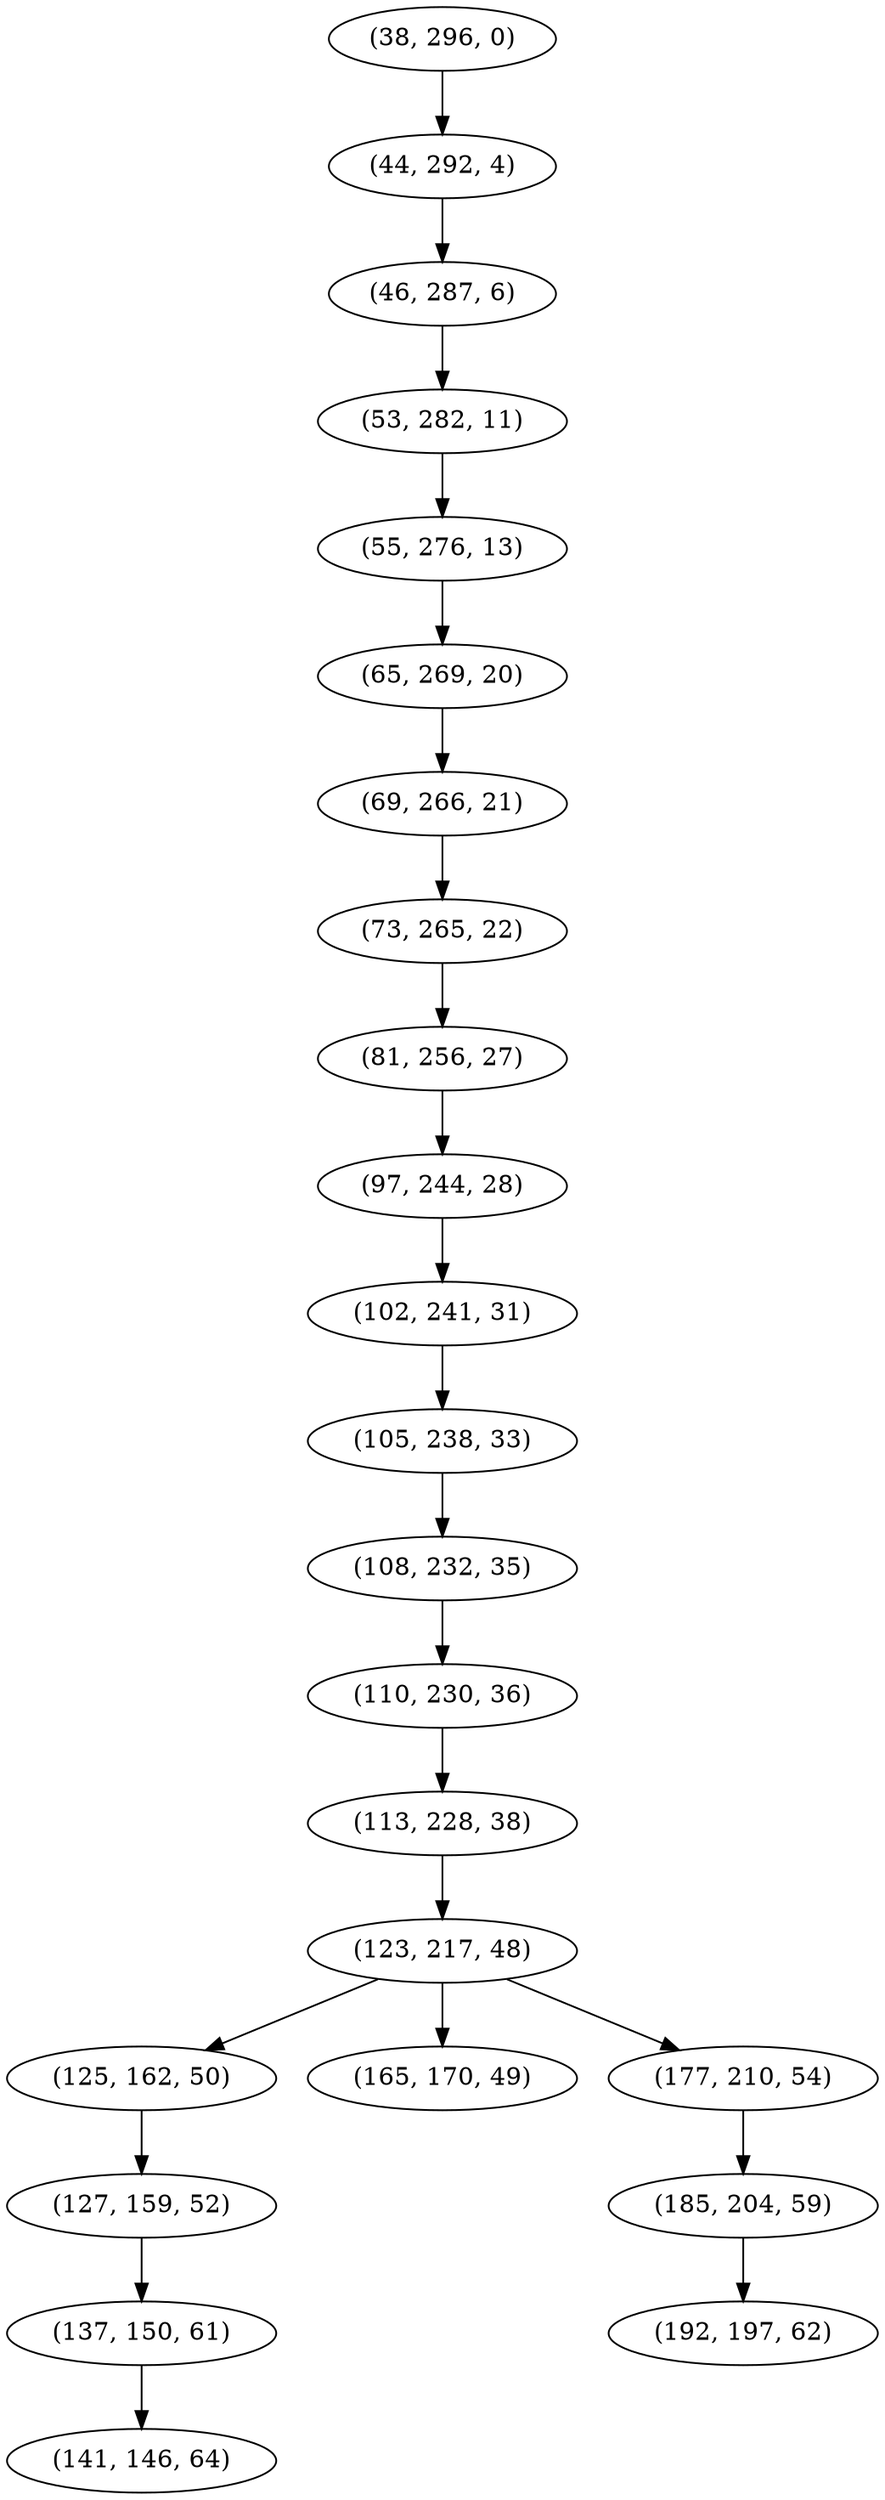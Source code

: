 digraph tree {
    "(38, 296, 0)";
    "(44, 292, 4)";
    "(46, 287, 6)";
    "(53, 282, 11)";
    "(55, 276, 13)";
    "(65, 269, 20)";
    "(69, 266, 21)";
    "(73, 265, 22)";
    "(81, 256, 27)";
    "(97, 244, 28)";
    "(102, 241, 31)";
    "(105, 238, 33)";
    "(108, 232, 35)";
    "(110, 230, 36)";
    "(113, 228, 38)";
    "(123, 217, 48)";
    "(125, 162, 50)";
    "(127, 159, 52)";
    "(137, 150, 61)";
    "(141, 146, 64)";
    "(165, 170, 49)";
    "(177, 210, 54)";
    "(185, 204, 59)";
    "(192, 197, 62)";
    "(38, 296, 0)" -> "(44, 292, 4)";
    "(44, 292, 4)" -> "(46, 287, 6)";
    "(46, 287, 6)" -> "(53, 282, 11)";
    "(53, 282, 11)" -> "(55, 276, 13)";
    "(55, 276, 13)" -> "(65, 269, 20)";
    "(65, 269, 20)" -> "(69, 266, 21)";
    "(69, 266, 21)" -> "(73, 265, 22)";
    "(73, 265, 22)" -> "(81, 256, 27)";
    "(81, 256, 27)" -> "(97, 244, 28)";
    "(97, 244, 28)" -> "(102, 241, 31)";
    "(102, 241, 31)" -> "(105, 238, 33)";
    "(105, 238, 33)" -> "(108, 232, 35)";
    "(108, 232, 35)" -> "(110, 230, 36)";
    "(110, 230, 36)" -> "(113, 228, 38)";
    "(113, 228, 38)" -> "(123, 217, 48)";
    "(123, 217, 48)" -> "(125, 162, 50)";
    "(123, 217, 48)" -> "(165, 170, 49)";
    "(123, 217, 48)" -> "(177, 210, 54)";
    "(125, 162, 50)" -> "(127, 159, 52)";
    "(127, 159, 52)" -> "(137, 150, 61)";
    "(137, 150, 61)" -> "(141, 146, 64)";
    "(177, 210, 54)" -> "(185, 204, 59)";
    "(185, 204, 59)" -> "(192, 197, 62)";
}
